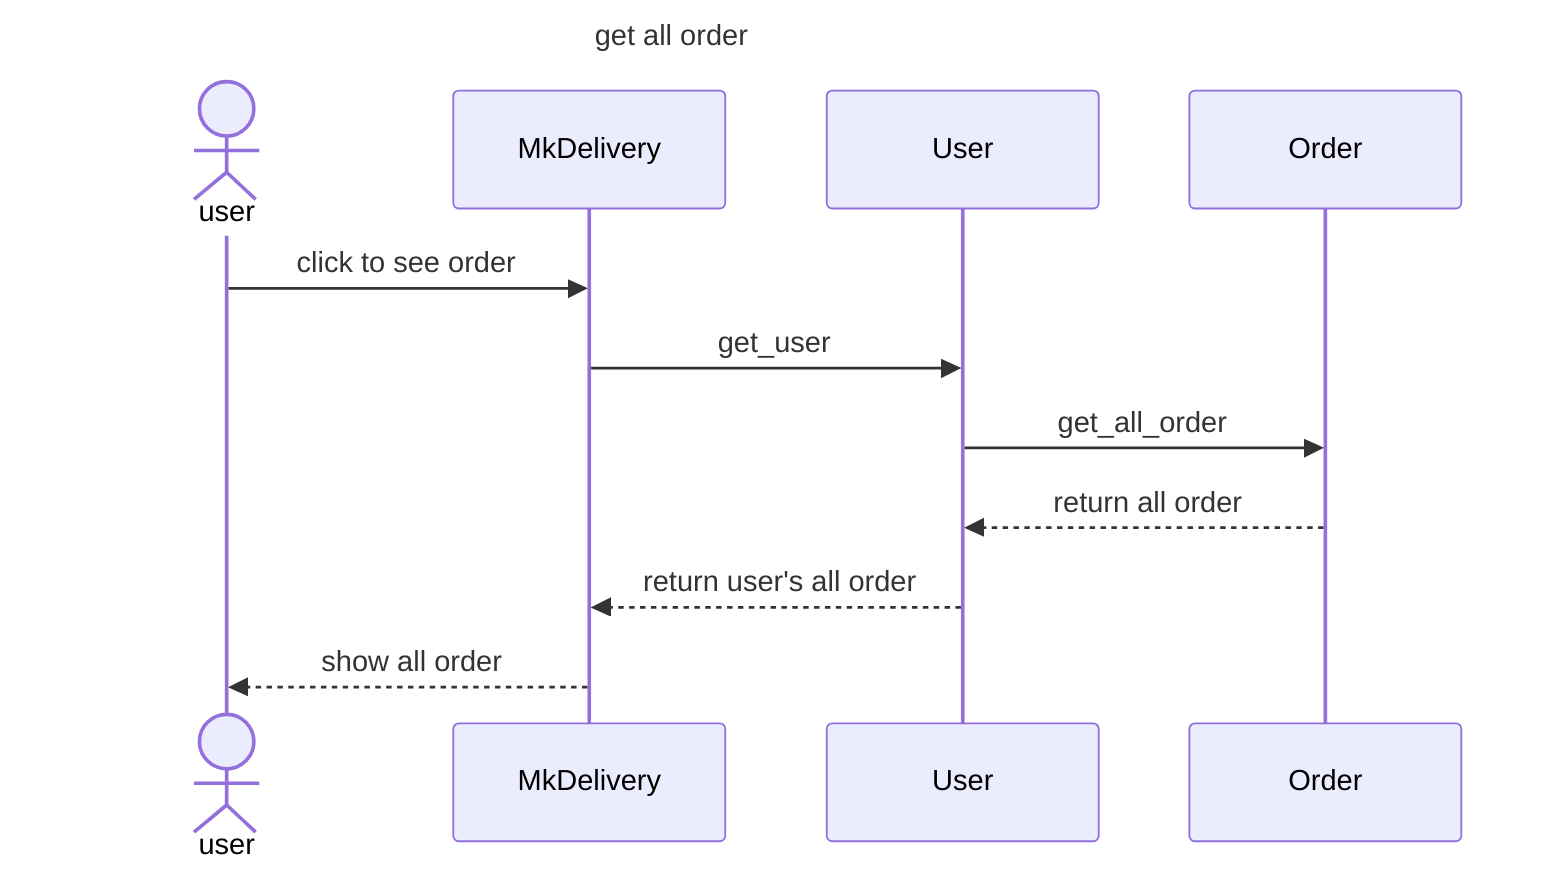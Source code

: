 sequenceDiagram
    title get all order
    actor user
    participant MkDelivery
    participant User
    participant Order

    user ->> MkDelivery:click to see order 
    MkDelivery ->> User : get_user
    User ->> Order :get_all_order
    Order -->> User:return all order
    User -->> MkDelivery:return user's all order
    MkDelivery -->> user: show all order